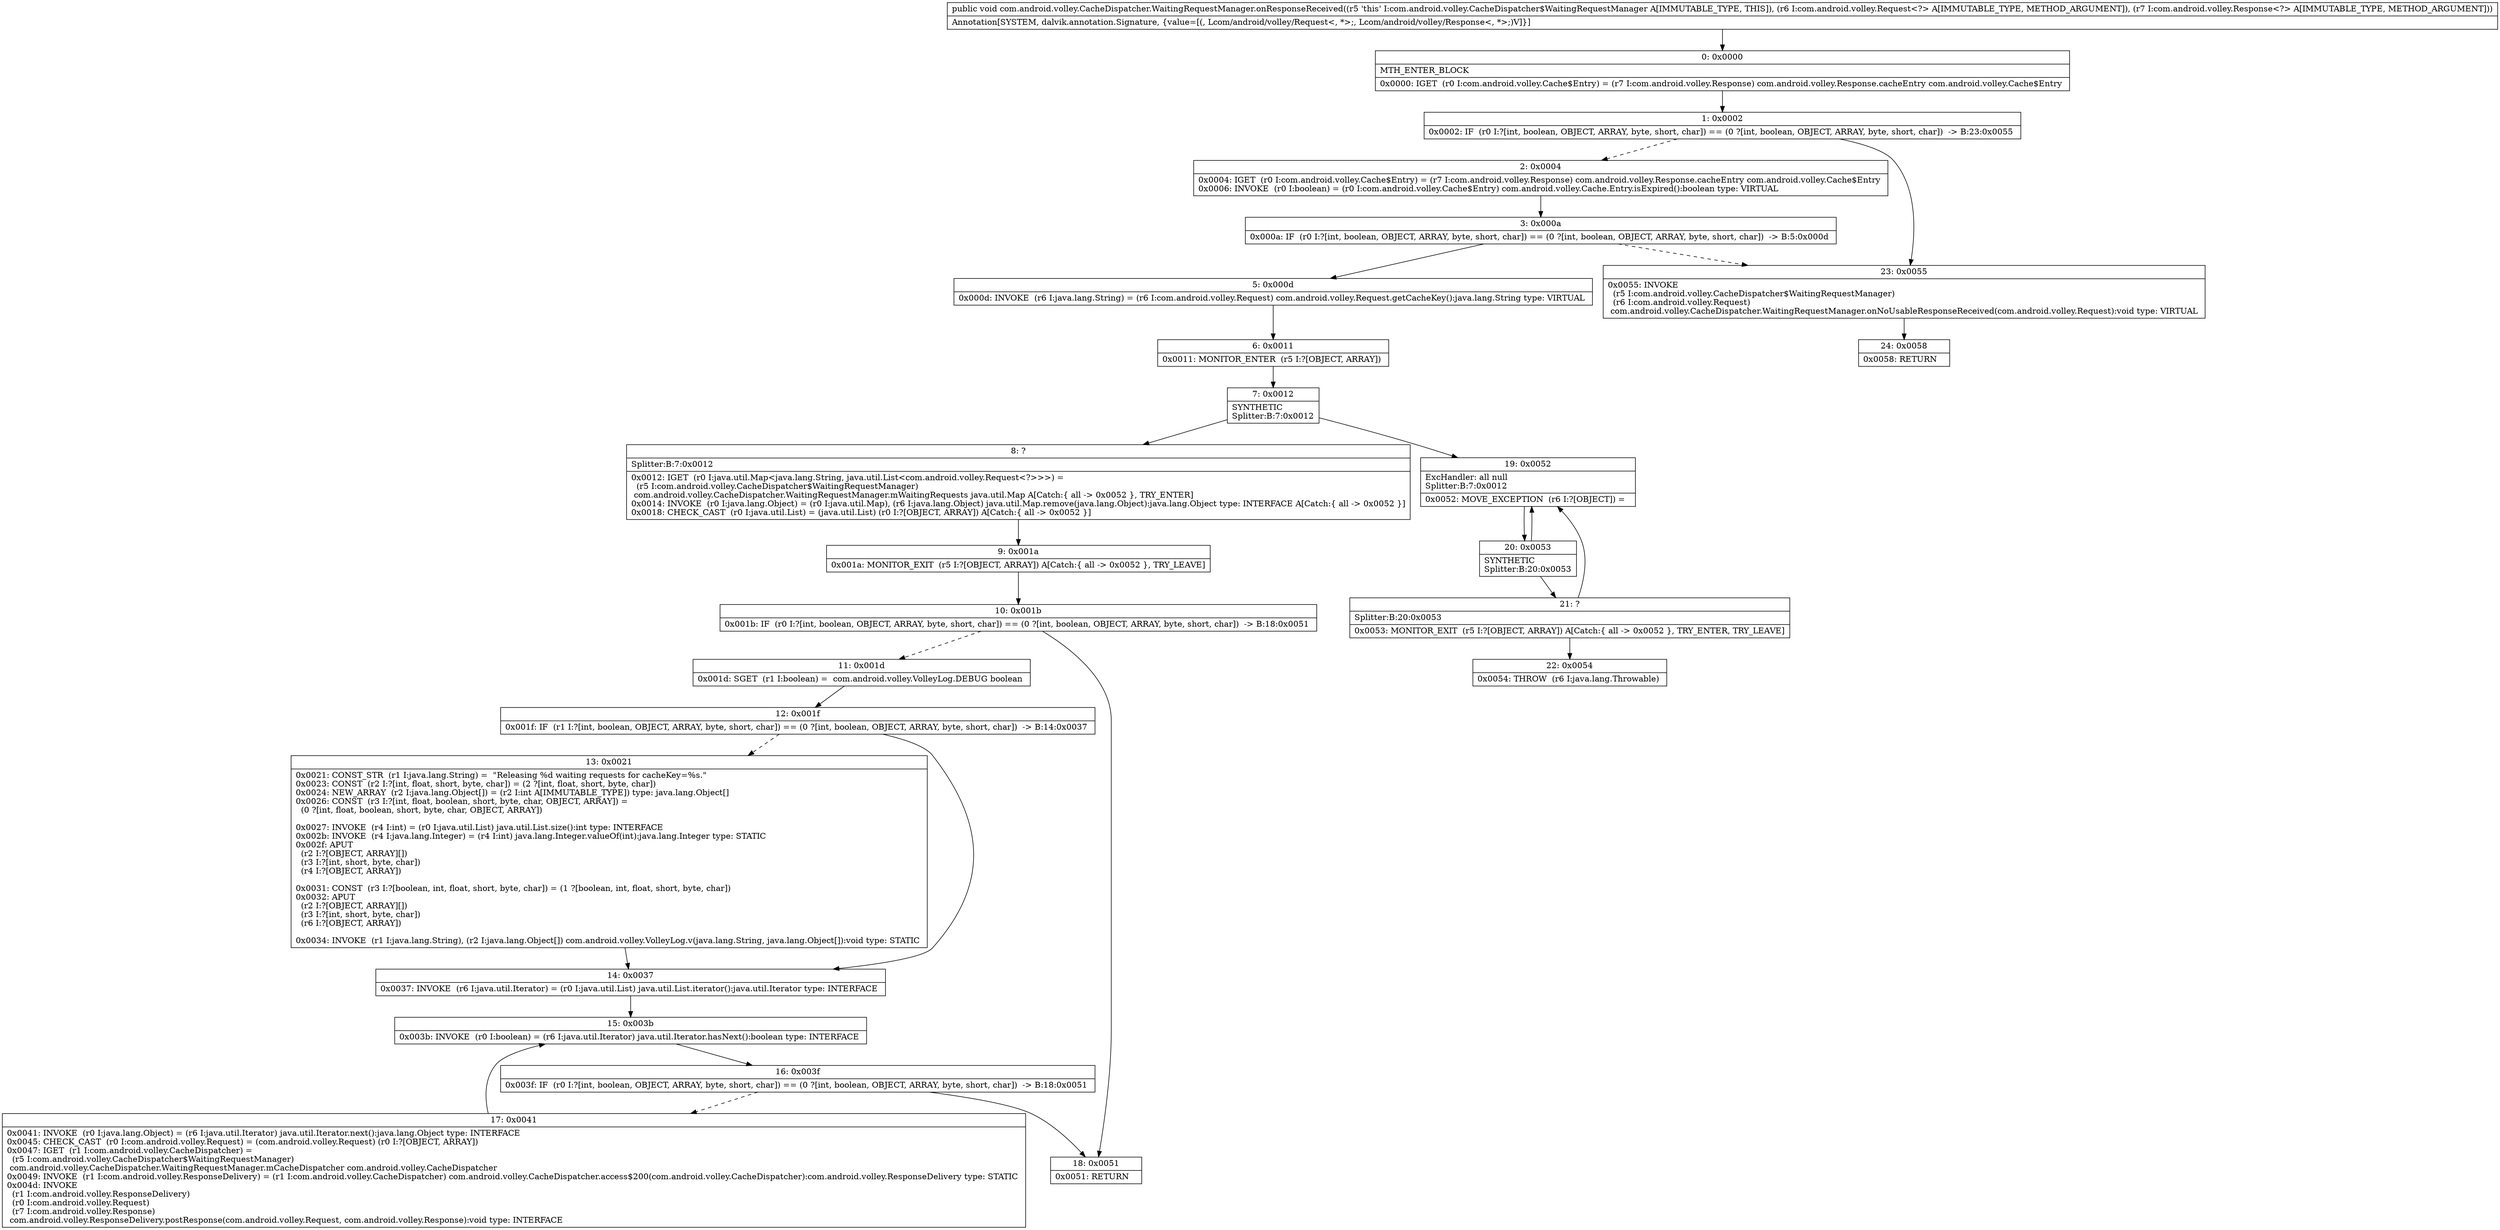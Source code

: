 digraph "CFG forcom.android.volley.CacheDispatcher.WaitingRequestManager.onResponseReceived(Lcom\/android\/volley\/Request;Lcom\/android\/volley\/Response;)V" {
Node_0 [shape=record,label="{0\:\ 0x0000|MTH_ENTER_BLOCK\l|0x0000: IGET  (r0 I:com.android.volley.Cache$Entry) = (r7 I:com.android.volley.Response) com.android.volley.Response.cacheEntry com.android.volley.Cache$Entry \l}"];
Node_1 [shape=record,label="{1\:\ 0x0002|0x0002: IF  (r0 I:?[int, boolean, OBJECT, ARRAY, byte, short, char]) == (0 ?[int, boolean, OBJECT, ARRAY, byte, short, char])  \-\> B:23:0x0055 \l}"];
Node_2 [shape=record,label="{2\:\ 0x0004|0x0004: IGET  (r0 I:com.android.volley.Cache$Entry) = (r7 I:com.android.volley.Response) com.android.volley.Response.cacheEntry com.android.volley.Cache$Entry \l0x0006: INVOKE  (r0 I:boolean) = (r0 I:com.android.volley.Cache$Entry) com.android.volley.Cache.Entry.isExpired():boolean type: VIRTUAL \l}"];
Node_3 [shape=record,label="{3\:\ 0x000a|0x000a: IF  (r0 I:?[int, boolean, OBJECT, ARRAY, byte, short, char]) == (0 ?[int, boolean, OBJECT, ARRAY, byte, short, char])  \-\> B:5:0x000d \l}"];
Node_5 [shape=record,label="{5\:\ 0x000d|0x000d: INVOKE  (r6 I:java.lang.String) = (r6 I:com.android.volley.Request) com.android.volley.Request.getCacheKey():java.lang.String type: VIRTUAL \l}"];
Node_6 [shape=record,label="{6\:\ 0x0011|0x0011: MONITOR_ENTER  (r5 I:?[OBJECT, ARRAY]) \l}"];
Node_7 [shape=record,label="{7\:\ 0x0012|SYNTHETIC\lSplitter:B:7:0x0012\l}"];
Node_8 [shape=record,label="{8\:\ ?|Splitter:B:7:0x0012\l|0x0012: IGET  (r0 I:java.util.Map\<java.lang.String, java.util.List\<com.android.volley.Request\<?\>\>\>) = \l  (r5 I:com.android.volley.CacheDispatcher$WaitingRequestManager)\l com.android.volley.CacheDispatcher.WaitingRequestManager.mWaitingRequests java.util.Map A[Catch:\{ all \-\> 0x0052 \}, TRY_ENTER]\l0x0014: INVOKE  (r0 I:java.lang.Object) = (r0 I:java.util.Map), (r6 I:java.lang.Object) java.util.Map.remove(java.lang.Object):java.lang.Object type: INTERFACE A[Catch:\{ all \-\> 0x0052 \}]\l0x0018: CHECK_CAST  (r0 I:java.util.List) = (java.util.List) (r0 I:?[OBJECT, ARRAY]) A[Catch:\{ all \-\> 0x0052 \}]\l}"];
Node_9 [shape=record,label="{9\:\ 0x001a|0x001a: MONITOR_EXIT  (r5 I:?[OBJECT, ARRAY]) A[Catch:\{ all \-\> 0x0052 \}, TRY_LEAVE]\l}"];
Node_10 [shape=record,label="{10\:\ 0x001b|0x001b: IF  (r0 I:?[int, boolean, OBJECT, ARRAY, byte, short, char]) == (0 ?[int, boolean, OBJECT, ARRAY, byte, short, char])  \-\> B:18:0x0051 \l}"];
Node_11 [shape=record,label="{11\:\ 0x001d|0x001d: SGET  (r1 I:boolean) =  com.android.volley.VolleyLog.DEBUG boolean \l}"];
Node_12 [shape=record,label="{12\:\ 0x001f|0x001f: IF  (r1 I:?[int, boolean, OBJECT, ARRAY, byte, short, char]) == (0 ?[int, boolean, OBJECT, ARRAY, byte, short, char])  \-\> B:14:0x0037 \l}"];
Node_13 [shape=record,label="{13\:\ 0x0021|0x0021: CONST_STR  (r1 I:java.lang.String) =  \"Releasing %d waiting requests for cacheKey=%s.\" \l0x0023: CONST  (r2 I:?[int, float, short, byte, char]) = (2 ?[int, float, short, byte, char]) \l0x0024: NEW_ARRAY  (r2 I:java.lang.Object[]) = (r2 I:int A[IMMUTABLE_TYPE]) type: java.lang.Object[] \l0x0026: CONST  (r3 I:?[int, float, boolean, short, byte, char, OBJECT, ARRAY]) = \l  (0 ?[int, float, boolean, short, byte, char, OBJECT, ARRAY])\l \l0x0027: INVOKE  (r4 I:int) = (r0 I:java.util.List) java.util.List.size():int type: INTERFACE \l0x002b: INVOKE  (r4 I:java.lang.Integer) = (r4 I:int) java.lang.Integer.valueOf(int):java.lang.Integer type: STATIC \l0x002f: APUT  \l  (r2 I:?[OBJECT, ARRAY][])\l  (r3 I:?[int, short, byte, char])\l  (r4 I:?[OBJECT, ARRAY])\l \l0x0031: CONST  (r3 I:?[boolean, int, float, short, byte, char]) = (1 ?[boolean, int, float, short, byte, char]) \l0x0032: APUT  \l  (r2 I:?[OBJECT, ARRAY][])\l  (r3 I:?[int, short, byte, char])\l  (r6 I:?[OBJECT, ARRAY])\l \l0x0034: INVOKE  (r1 I:java.lang.String), (r2 I:java.lang.Object[]) com.android.volley.VolleyLog.v(java.lang.String, java.lang.Object[]):void type: STATIC \l}"];
Node_14 [shape=record,label="{14\:\ 0x0037|0x0037: INVOKE  (r6 I:java.util.Iterator) = (r0 I:java.util.List) java.util.List.iterator():java.util.Iterator type: INTERFACE \l}"];
Node_15 [shape=record,label="{15\:\ 0x003b|0x003b: INVOKE  (r0 I:boolean) = (r6 I:java.util.Iterator) java.util.Iterator.hasNext():boolean type: INTERFACE \l}"];
Node_16 [shape=record,label="{16\:\ 0x003f|0x003f: IF  (r0 I:?[int, boolean, OBJECT, ARRAY, byte, short, char]) == (0 ?[int, boolean, OBJECT, ARRAY, byte, short, char])  \-\> B:18:0x0051 \l}"];
Node_17 [shape=record,label="{17\:\ 0x0041|0x0041: INVOKE  (r0 I:java.lang.Object) = (r6 I:java.util.Iterator) java.util.Iterator.next():java.lang.Object type: INTERFACE \l0x0045: CHECK_CAST  (r0 I:com.android.volley.Request) = (com.android.volley.Request) (r0 I:?[OBJECT, ARRAY]) \l0x0047: IGET  (r1 I:com.android.volley.CacheDispatcher) = \l  (r5 I:com.android.volley.CacheDispatcher$WaitingRequestManager)\l com.android.volley.CacheDispatcher.WaitingRequestManager.mCacheDispatcher com.android.volley.CacheDispatcher \l0x0049: INVOKE  (r1 I:com.android.volley.ResponseDelivery) = (r1 I:com.android.volley.CacheDispatcher) com.android.volley.CacheDispatcher.access$200(com.android.volley.CacheDispatcher):com.android.volley.ResponseDelivery type: STATIC \l0x004d: INVOKE  \l  (r1 I:com.android.volley.ResponseDelivery)\l  (r0 I:com.android.volley.Request)\l  (r7 I:com.android.volley.Response)\l com.android.volley.ResponseDelivery.postResponse(com.android.volley.Request, com.android.volley.Response):void type: INTERFACE \l}"];
Node_18 [shape=record,label="{18\:\ 0x0051|0x0051: RETURN   \l}"];
Node_19 [shape=record,label="{19\:\ 0x0052|ExcHandler: all null\lSplitter:B:7:0x0012\l|0x0052: MOVE_EXCEPTION  (r6 I:?[OBJECT]) =  \l}"];
Node_20 [shape=record,label="{20\:\ 0x0053|SYNTHETIC\lSplitter:B:20:0x0053\l}"];
Node_21 [shape=record,label="{21\:\ ?|Splitter:B:20:0x0053\l|0x0053: MONITOR_EXIT  (r5 I:?[OBJECT, ARRAY]) A[Catch:\{ all \-\> 0x0052 \}, TRY_ENTER, TRY_LEAVE]\l}"];
Node_22 [shape=record,label="{22\:\ 0x0054|0x0054: THROW  (r6 I:java.lang.Throwable) \l}"];
Node_23 [shape=record,label="{23\:\ 0x0055|0x0055: INVOKE  \l  (r5 I:com.android.volley.CacheDispatcher$WaitingRequestManager)\l  (r6 I:com.android.volley.Request)\l com.android.volley.CacheDispatcher.WaitingRequestManager.onNoUsableResponseReceived(com.android.volley.Request):void type: VIRTUAL \l}"];
Node_24 [shape=record,label="{24\:\ 0x0058|0x0058: RETURN   \l}"];
MethodNode[shape=record,label="{public void com.android.volley.CacheDispatcher.WaitingRequestManager.onResponseReceived((r5 'this' I:com.android.volley.CacheDispatcher$WaitingRequestManager A[IMMUTABLE_TYPE, THIS]), (r6 I:com.android.volley.Request\<?\> A[IMMUTABLE_TYPE, METHOD_ARGUMENT]), (r7 I:com.android.volley.Response\<?\> A[IMMUTABLE_TYPE, METHOD_ARGUMENT]))  | Annotation[SYSTEM, dalvik.annotation.Signature, \{value=[(, Lcom\/android\/volley\/Request\<, *\>;, Lcom\/android\/volley\/Response\<, *\>;)V]\}]\l}"];
MethodNode -> Node_0;
Node_0 -> Node_1;
Node_1 -> Node_2[style=dashed];
Node_1 -> Node_23;
Node_2 -> Node_3;
Node_3 -> Node_5;
Node_3 -> Node_23[style=dashed];
Node_5 -> Node_6;
Node_6 -> Node_7;
Node_7 -> Node_8;
Node_7 -> Node_19;
Node_8 -> Node_9;
Node_9 -> Node_10;
Node_10 -> Node_11[style=dashed];
Node_10 -> Node_18;
Node_11 -> Node_12;
Node_12 -> Node_13[style=dashed];
Node_12 -> Node_14;
Node_13 -> Node_14;
Node_14 -> Node_15;
Node_15 -> Node_16;
Node_16 -> Node_17[style=dashed];
Node_16 -> Node_18;
Node_17 -> Node_15;
Node_19 -> Node_20;
Node_20 -> Node_21;
Node_20 -> Node_19;
Node_21 -> Node_22;
Node_21 -> Node_19;
Node_23 -> Node_24;
}

